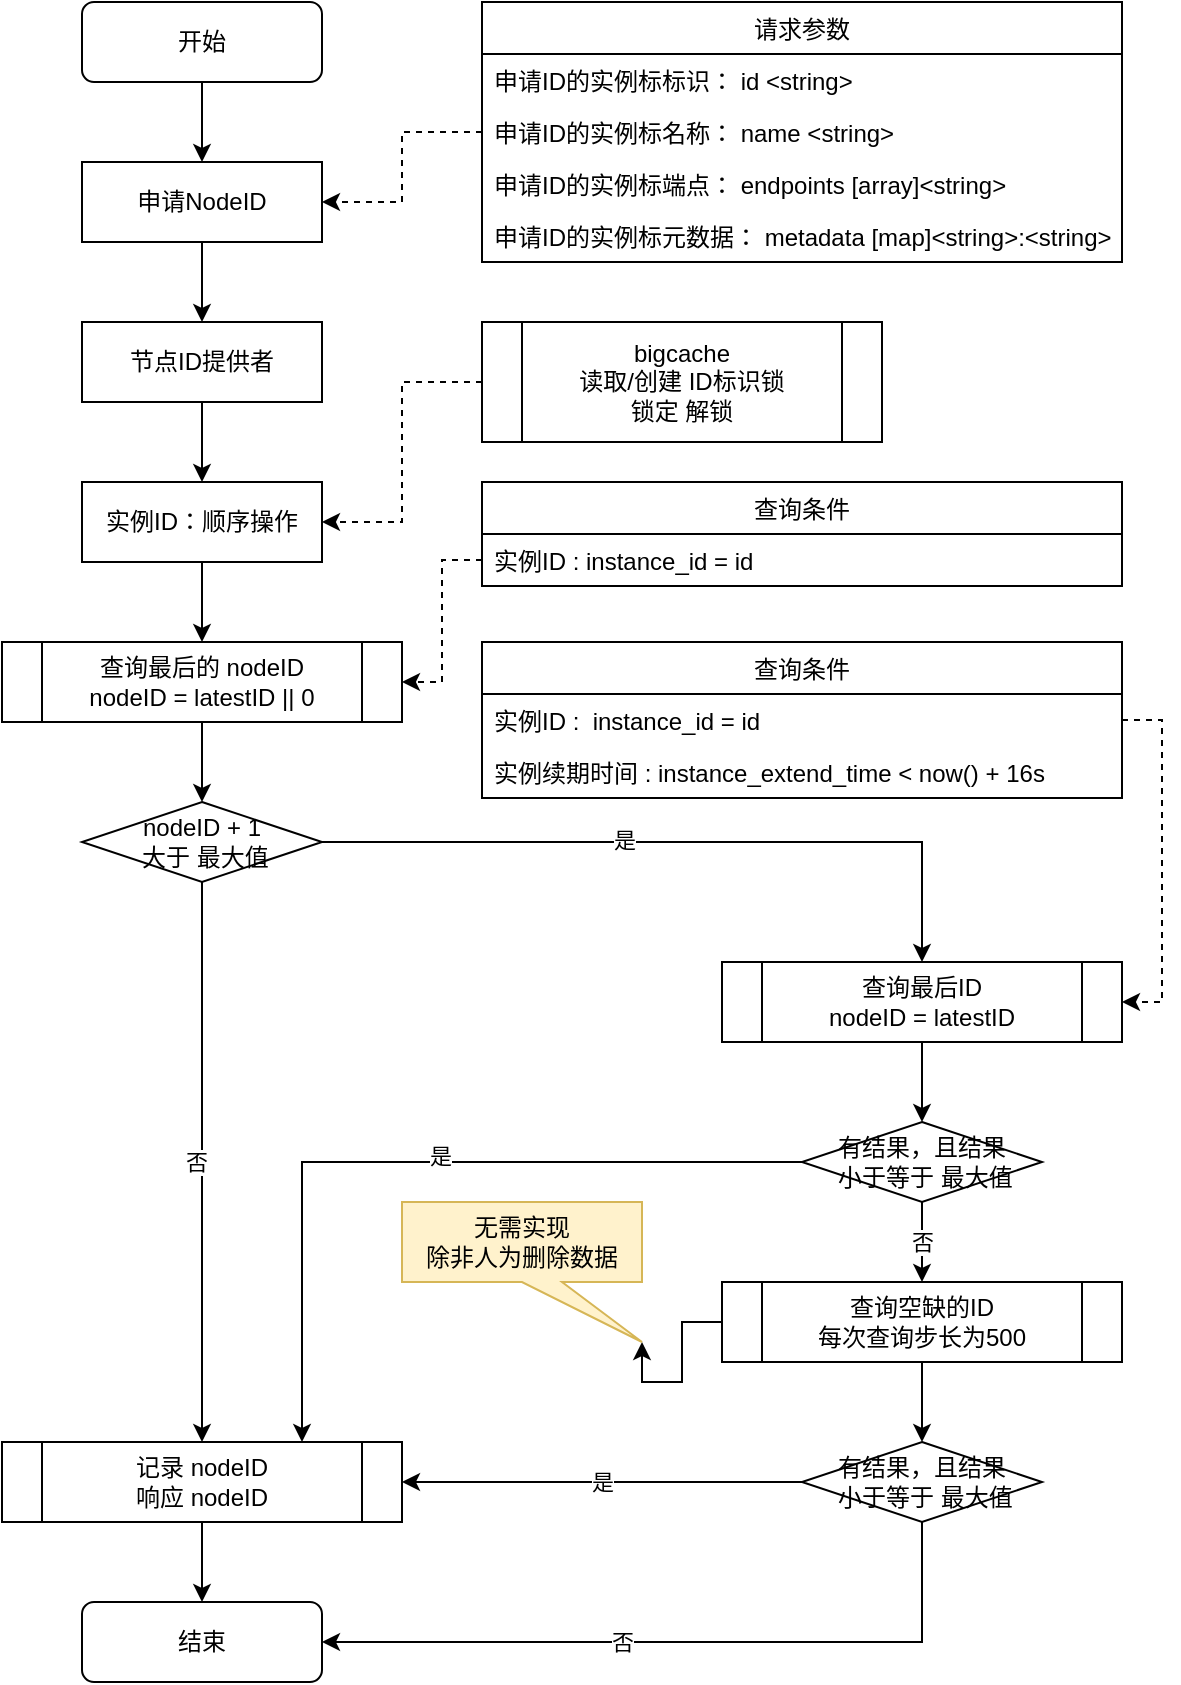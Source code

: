 <mxfile version="20.2.3" type="device"><diagram id="E7k10DQzyjC-WY7CrID5" name="第 1 页"><mxGraphModel dx="946" dy="613" grid="1" gridSize="10" guides="1" tooltips="1" connect="1" arrows="1" fold="1" page="1" pageScale="1" pageWidth="10000" pageHeight="10000" math="0" shadow="0"><root><mxCell id="0"/><mxCell id="1" parent="0"/><mxCell id="rVcsDswaNDjHzWPaBaMH-10" style="edgeStyle=orthogonalEdgeStyle;rounded=0;orthogonalLoop=1;jettySize=auto;html=1;exitX=0.5;exitY=1;exitDx=0;exitDy=0;entryX=0.5;entryY=0;entryDx=0;entryDy=0;" parent="1" source="rVcsDswaNDjHzWPaBaMH-3" target="rVcsDswaNDjHzWPaBaMH-4" edge="1"><mxGeometry relative="1" as="geometry"/></mxCell><mxCell id="rVcsDswaNDjHzWPaBaMH-3" value="开始" style="rounded=1;whiteSpace=wrap;html=1;" parent="1" vertex="1"><mxGeometry x="480" y="80" width="120" height="40" as="geometry"/></mxCell><mxCell id="rVcsDswaNDjHzWPaBaMH-13" style="edgeStyle=orthogonalEdgeStyle;rounded=0;orthogonalLoop=1;jettySize=auto;html=1;exitX=0.5;exitY=1;exitDx=0;exitDy=0;" parent="1" source="rVcsDswaNDjHzWPaBaMH-4" target="rVcsDswaNDjHzWPaBaMH-12" edge="1"><mxGeometry relative="1" as="geometry"/></mxCell><mxCell id="rVcsDswaNDjHzWPaBaMH-4" value="申请NodeID" style="rounded=0;whiteSpace=wrap;html=1;" parent="1" vertex="1"><mxGeometry x="480" y="160" width="120" height="40" as="geometry"/></mxCell><mxCell id="rVcsDswaNDjHzWPaBaMH-5" value="请求参数" style="swimlane;fontStyle=0;childLayout=stackLayout;horizontal=1;startSize=26;fillColor=none;horizontalStack=0;resizeParent=1;resizeParentMax=0;resizeLast=0;collapsible=1;marginBottom=0;" parent="1" vertex="1"><mxGeometry x="680" y="80" width="320" height="130" as="geometry"/></mxCell><mxCell id="rVcsDswaNDjHzWPaBaMH-6" value="申请ID的实例标标识： id &lt;string&gt;" style="text;strokeColor=none;fillColor=none;align=left;verticalAlign=top;spacingLeft=4;spacingRight=4;overflow=hidden;rotatable=0;points=[[0,0.5],[1,0.5]];portConstraint=eastwest;" parent="rVcsDswaNDjHzWPaBaMH-5" vertex="1"><mxGeometry y="26" width="320" height="26" as="geometry"/></mxCell><mxCell id="rVcsDswaNDjHzWPaBaMH-7" value="申请ID的实例标名称： name &lt;string&gt;" style="text;strokeColor=none;fillColor=none;align=left;verticalAlign=top;spacingLeft=4;spacingRight=4;overflow=hidden;rotatable=0;points=[[0,0.5],[1,0.5]];portConstraint=eastwest;" parent="rVcsDswaNDjHzWPaBaMH-5" vertex="1"><mxGeometry y="52" width="320" height="26" as="geometry"/></mxCell><mxCell id="rVcsDswaNDjHzWPaBaMH-8" value="申请ID的实例标端点： endpoints [array]&lt;string&gt;" style="text;strokeColor=none;fillColor=none;align=left;verticalAlign=top;spacingLeft=4;spacingRight=4;overflow=hidden;rotatable=0;points=[[0,0.5],[1,0.5]];portConstraint=eastwest;" parent="rVcsDswaNDjHzWPaBaMH-5" vertex="1"><mxGeometry y="78" width="320" height="26" as="geometry"/></mxCell><mxCell id="rVcsDswaNDjHzWPaBaMH-9" value="申请ID的实例标元数据： metadata [map]&lt;string&gt;:&lt;string&gt;" style="text;strokeColor=none;fillColor=none;align=left;verticalAlign=top;spacingLeft=4;spacingRight=4;overflow=hidden;rotatable=0;points=[[0,0.5],[1,0.5]];portConstraint=eastwest;" parent="rVcsDswaNDjHzWPaBaMH-5" vertex="1"><mxGeometry y="104" width="320" height="26" as="geometry"/></mxCell><mxCell id="rVcsDswaNDjHzWPaBaMH-11" style="edgeStyle=orthogonalEdgeStyle;rounded=0;orthogonalLoop=1;jettySize=auto;html=1;exitX=0;exitY=0.5;exitDx=0;exitDy=0;entryX=1;entryY=0.5;entryDx=0;entryDy=0;dashed=1;" parent="1" source="rVcsDswaNDjHzWPaBaMH-7" target="rVcsDswaNDjHzWPaBaMH-4" edge="1"><mxGeometry relative="1" as="geometry"/></mxCell><mxCell id="rVcsDswaNDjHzWPaBaMH-15" style="edgeStyle=orthogonalEdgeStyle;rounded=0;orthogonalLoop=1;jettySize=auto;html=1;exitX=0.5;exitY=1;exitDx=0;exitDy=0;entryX=0.5;entryY=0;entryDx=0;entryDy=0;" parent="1" source="rVcsDswaNDjHzWPaBaMH-12" target="rVcsDswaNDjHzWPaBaMH-14" edge="1"><mxGeometry relative="1" as="geometry"/></mxCell><mxCell id="rVcsDswaNDjHzWPaBaMH-12" value="节点ID提供者" style="rounded=0;whiteSpace=wrap;html=1;" parent="1" vertex="1"><mxGeometry x="480" y="240" width="120" height="40" as="geometry"/></mxCell><mxCell id="rVcsDswaNDjHzWPaBaMH-61" style="edgeStyle=orthogonalEdgeStyle;rounded=0;orthogonalLoop=1;jettySize=auto;html=1;exitX=0.5;exitY=1;exitDx=0;exitDy=0;entryX=0.5;entryY=0;entryDx=0;entryDy=0;" parent="1" source="rVcsDswaNDjHzWPaBaMH-14" target="rVcsDswaNDjHzWPaBaMH-29" edge="1"><mxGeometry relative="1" as="geometry"/></mxCell><mxCell id="rVcsDswaNDjHzWPaBaMH-14" value="实例ID：顺序操作" style="rounded=0;whiteSpace=wrap;html=1;" parent="1" vertex="1"><mxGeometry x="480" y="320" width="120" height="40" as="geometry"/></mxCell><mxCell id="rVcsDswaNDjHzWPaBaMH-28" style="edgeStyle=orthogonalEdgeStyle;rounded=0;orthogonalLoop=1;jettySize=auto;html=1;exitX=0;exitY=0.5;exitDx=0;exitDy=0;entryX=1;entryY=0.5;entryDx=0;entryDy=0;dashed=1;" parent="1" source="rVcsDswaNDjHzWPaBaMH-27" target="rVcsDswaNDjHzWPaBaMH-14" edge="1"><mxGeometry relative="1" as="geometry"/></mxCell><mxCell id="rVcsDswaNDjHzWPaBaMH-27" value="bigcache&lt;br&gt;读取/创建 ID标识锁&lt;br&gt;锁定 解锁" style="shape=process;whiteSpace=wrap;html=1;backgroundOutline=1;" parent="1" vertex="1"><mxGeometry x="680" y="240" width="200" height="60" as="geometry"/></mxCell><mxCell id="rVcsDswaNDjHzWPaBaMH-63" style="edgeStyle=orthogonalEdgeStyle;rounded=0;orthogonalLoop=1;jettySize=auto;html=1;exitX=0.5;exitY=1;exitDx=0;exitDy=0;" parent="1" source="rVcsDswaNDjHzWPaBaMH-29" target="rVcsDswaNDjHzWPaBaMH-62" edge="1"><mxGeometry relative="1" as="geometry"/></mxCell><mxCell id="rVcsDswaNDjHzWPaBaMH-29" value="查询最后的 nodeID&lt;br&gt;nodeID = latestID || 0" style="shape=process;whiteSpace=wrap;html=1;backgroundOutline=1;" parent="1" vertex="1"><mxGeometry x="440" y="400" width="200" height="40" as="geometry"/></mxCell><mxCell id="rVcsDswaNDjHzWPaBaMH-30" value="查询条件" style="swimlane;fontStyle=0;childLayout=stackLayout;horizontal=1;startSize=26;fillColor=none;horizontalStack=0;resizeParent=1;resizeParentMax=0;resizeLast=0;collapsible=1;marginBottom=0;" parent="1" vertex="1"><mxGeometry x="680" y="320" width="320" height="52" as="geometry"/></mxCell><mxCell id="rVcsDswaNDjHzWPaBaMH-31" value="实例ID : instance_id = id" style="text;strokeColor=none;fillColor=none;align=left;verticalAlign=top;spacingLeft=4;spacingRight=4;overflow=hidden;rotatable=0;points=[[0,0.5],[1,0.5]];portConstraint=eastwest;" parent="rVcsDswaNDjHzWPaBaMH-30" vertex="1"><mxGeometry y="26" width="320" height="26" as="geometry"/></mxCell><mxCell id="rVcsDswaNDjHzWPaBaMH-35" style="edgeStyle=orthogonalEdgeStyle;rounded=0;orthogonalLoop=1;jettySize=auto;html=1;exitX=0;exitY=0.5;exitDx=0;exitDy=0;entryX=1;entryY=0.5;entryDx=0;entryDy=0;dashed=1;" parent="1" source="rVcsDswaNDjHzWPaBaMH-31" target="rVcsDswaNDjHzWPaBaMH-29" edge="1"><mxGeometry relative="1" as="geometry"/></mxCell><mxCell id="rVcsDswaNDjHzWPaBaMH-65" style="edgeStyle=orthogonalEdgeStyle;rounded=0;orthogonalLoop=1;jettySize=auto;html=1;exitX=0.5;exitY=1;exitDx=0;exitDy=0;entryX=0.5;entryY=0;entryDx=0;entryDy=0;" parent="1" source="rVcsDswaNDjHzWPaBaMH-62" target="rVcsDswaNDjHzWPaBaMH-64" edge="1"><mxGeometry relative="1" as="geometry"/></mxCell><mxCell id="rVcsDswaNDjHzWPaBaMH-66" value="否" style="edgeLabel;html=1;align=center;verticalAlign=middle;resizable=0;points=[];" parent="rVcsDswaNDjHzWPaBaMH-65" vertex="1" connectable="0"><mxGeometry y="-3" relative="1" as="geometry"><mxPoint as="offset"/></mxGeometry></mxCell><mxCell id="rVcsDswaNDjHzWPaBaMH-68" style="edgeStyle=orthogonalEdgeStyle;rounded=0;orthogonalLoop=1;jettySize=auto;html=1;exitX=1;exitY=0.5;exitDx=0;exitDy=0;" parent="1" source="rVcsDswaNDjHzWPaBaMH-62" target="rVcsDswaNDjHzWPaBaMH-67" edge="1"><mxGeometry relative="1" as="geometry"/></mxCell><mxCell id="rVcsDswaNDjHzWPaBaMH-69" value="是" style="edgeLabel;html=1;align=center;verticalAlign=middle;resizable=0;points=[];" parent="rVcsDswaNDjHzWPaBaMH-68" vertex="1" connectable="0"><mxGeometry x="-0.163" y="1" relative="1" as="geometry"><mxPoint as="offset"/></mxGeometry></mxCell><mxCell id="rVcsDswaNDjHzWPaBaMH-62" value="nodeID + 1&lt;br&gt;&amp;nbsp;大于 最大值" style="rhombus;whiteSpace=wrap;html=1;" parent="1" vertex="1"><mxGeometry x="480" y="480" width="120" height="40" as="geometry"/></mxCell><mxCell id="rVcsDswaNDjHzWPaBaMH-80" style="edgeStyle=orthogonalEdgeStyle;rounded=0;orthogonalLoop=1;jettySize=auto;html=1;exitX=0.5;exitY=1;exitDx=0;exitDy=0;" parent="1" source="rVcsDswaNDjHzWPaBaMH-64" target="rVcsDswaNDjHzWPaBaMH-76" edge="1"><mxGeometry relative="1" as="geometry"/></mxCell><mxCell id="rVcsDswaNDjHzWPaBaMH-64" value="记录 nodeID&lt;br&gt;响应 nodeID" style="shape=process;whiteSpace=wrap;html=1;backgroundOutline=1;" parent="1" vertex="1"><mxGeometry x="440" y="800" width="200" height="40" as="geometry"/></mxCell><mxCell id="rVcsDswaNDjHzWPaBaMH-77" style="edgeStyle=orthogonalEdgeStyle;rounded=0;orthogonalLoop=1;jettySize=auto;html=1;exitX=0.5;exitY=1;exitDx=0;exitDy=0;entryX=0.5;entryY=0;entryDx=0;entryDy=0;" parent="1" source="rVcsDswaNDjHzWPaBaMH-67" target="rVcsDswaNDjHzWPaBaMH-70" edge="1"><mxGeometry relative="1" as="geometry"/></mxCell><mxCell id="rVcsDswaNDjHzWPaBaMH-67" value="查询最后ID&lt;br&gt;nodeID = latestID" style="shape=process;whiteSpace=wrap;html=1;backgroundOutline=1;" parent="1" vertex="1"><mxGeometry x="800" y="560" width="200" height="40" as="geometry"/></mxCell><mxCell id="rVcsDswaNDjHzWPaBaMH-78" style="edgeStyle=orthogonalEdgeStyle;rounded=0;orthogonalLoop=1;jettySize=auto;html=1;exitX=0;exitY=0.5;exitDx=0;exitDy=0;entryX=0.75;entryY=0;entryDx=0;entryDy=0;" parent="1" source="rVcsDswaNDjHzWPaBaMH-70" target="rVcsDswaNDjHzWPaBaMH-64" edge="1"><mxGeometry relative="1" as="geometry"/></mxCell><mxCell id="rVcsDswaNDjHzWPaBaMH-79" value="是" style="edgeLabel;html=1;align=center;verticalAlign=middle;resizable=0;points=[];" parent="rVcsDswaNDjHzWPaBaMH-78" vertex="1" connectable="0"><mxGeometry x="-0.065" y="-3" relative="1" as="geometry"><mxPoint x="1" as="offset"/></mxGeometry></mxCell><mxCell id="rVcsDswaNDjHzWPaBaMH-83" value="否" style="edgeStyle=orthogonalEdgeStyle;rounded=0;orthogonalLoop=1;jettySize=auto;html=1;exitX=0.5;exitY=1;exitDx=0;exitDy=0;" parent="1" source="rVcsDswaNDjHzWPaBaMH-70" target="rVcsDswaNDjHzWPaBaMH-82" edge="1"><mxGeometry relative="1" as="geometry"/></mxCell><mxCell id="rVcsDswaNDjHzWPaBaMH-70" value="有结果，且结果&lt;br&gt;&amp;nbsp;小于等于 最大值" style="rhombus;whiteSpace=wrap;html=1;" parent="1" vertex="1"><mxGeometry x="840" y="640" width="120" height="40" as="geometry"/></mxCell><mxCell id="rVcsDswaNDjHzWPaBaMH-71" value="查询条件" style="swimlane;fontStyle=0;childLayout=stackLayout;horizontal=1;startSize=26;fillColor=none;horizontalStack=0;resizeParent=1;resizeParentMax=0;resizeLast=0;collapsible=1;marginBottom=0;" parent="1" vertex="1"><mxGeometry x="680" y="400" width="320" height="78" as="geometry"/></mxCell><mxCell id="rVcsDswaNDjHzWPaBaMH-72" value="实例ID :  instance_id = id" style="text;strokeColor=none;fillColor=none;align=left;verticalAlign=top;spacingLeft=4;spacingRight=4;overflow=hidden;rotatable=0;points=[[0,0.5],[1,0.5]];portConstraint=eastwest;" parent="rVcsDswaNDjHzWPaBaMH-71" vertex="1"><mxGeometry y="26" width="320" height="26" as="geometry"/></mxCell><mxCell id="rVcsDswaNDjHzWPaBaMH-73" value="实例续期时间 : instance_extend_time &lt; now() + 16s" style="text;strokeColor=none;fillColor=none;align=left;verticalAlign=top;spacingLeft=4;spacingRight=4;overflow=hidden;rotatable=0;points=[[0,0.5],[1,0.5]];portConstraint=eastwest;" parent="rVcsDswaNDjHzWPaBaMH-71" vertex="1"><mxGeometry y="52" width="320" height="26" as="geometry"/></mxCell><mxCell id="rVcsDswaNDjHzWPaBaMH-75" style="edgeStyle=orthogonalEdgeStyle;rounded=0;orthogonalLoop=1;jettySize=auto;html=1;exitX=1;exitY=0.5;exitDx=0;exitDy=0;entryX=1;entryY=0.5;entryDx=0;entryDy=0;dashed=1;" parent="1" source="rVcsDswaNDjHzWPaBaMH-72" target="rVcsDswaNDjHzWPaBaMH-67" edge="1"><mxGeometry relative="1" as="geometry"/></mxCell><mxCell id="rVcsDswaNDjHzWPaBaMH-76" value="结束" style="rounded=1;whiteSpace=wrap;html=1;" parent="1" vertex="1"><mxGeometry x="480" y="880" width="120" height="40" as="geometry"/></mxCell><mxCell id="rVcsDswaNDjHzWPaBaMH-85" style="edgeStyle=orthogonalEdgeStyle;rounded=0;orthogonalLoop=1;jettySize=auto;html=1;exitX=0.5;exitY=1;exitDx=0;exitDy=0;entryX=0.5;entryY=0;entryDx=0;entryDy=0;" parent="1" source="rVcsDswaNDjHzWPaBaMH-82" target="rVcsDswaNDjHzWPaBaMH-84" edge="1"><mxGeometry relative="1" as="geometry"/></mxCell><mxCell id="rVcsDswaNDjHzWPaBaMH-91" style="edgeStyle=orthogonalEdgeStyle;rounded=0;orthogonalLoop=1;jettySize=auto;html=1;exitX=0;exitY=0.5;exitDx=0;exitDy=0;entryX=0;entryY=0;entryDx=120;entryDy=70;entryPerimeter=0;" parent="1" source="rVcsDswaNDjHzWPaBaMH-82" target="rVcsDswaNDjHzWPaBaMH-90" edge="1"><mxGeometry relative="1" as="geometry"/></mxCell><mxCell id="rVcsDswaNDjHzWPaBaMH-82" value="查询空缺的ID&lt;br&gt;每次查询步长为500" style="shape=process;whiteSpace=wrap;html=1;backgroundOutline=1;" parent="1" vertex="1"><mxGeometry x="800" y="720" width="200" height="40" as="geometry"/></mxCell><mxCell id="rVcsDswaNDjHzWPaBaMH-86" value="是" style="edgeStyle=orthogonalEdgeStyle;rounded=0;orthogonalLoop=1;jettySize=auto;html=1;exitX=0;exitY=0.5;exitDx=0;exitDy=0;" parent="1" source="rVcsDswaNDjHzWPaBaMH-84" target="rVcsDswaNDjHzWPaBaMH-64" edge="1"><mxGeometry relative="1" as="geometry"/></mxCell><mxCell id="rVcsDswaNDjHzWPaBaMH-87" value="否" style="edgeStyle=orthogonalEdgeStyle;rounded=0;orthogonalLoop=1;jettySize=auto;html=1;exitX=0.5;exitY=1;exitDx=0;exitDy=0;entryX=1;entryY=0.5;entryDx=0;entryDy=0;" parent="1" source="rVcsDswaNDjHzWPaBaMH-84" target="rVcsDswaNDjHzWPaBaMH-76" edge="1"><mxGeometry x="0.167" relative="1" as="geometry"><mxPoint as="offset"/></mxGeometry></mxCell><mxCell id="rVcsDswaNDjHzWPaBaMH-84" value="有结果，且结果&lt;br&gt;&amp;nbsp;小于等于 最大值" style="rhombus;whiteSpace=wrap;html=1;" parent="1" vertex="1"><mxGeometry x="840" y="800" width="120" height="40" as="geometry"/></mxCell><mxCell id="rVcsDswaNDjHzWPaBaMH-90" value="无需实现&lt;br&gt;除非人为删除数据" style="shape=callout;whiteSpace=wrap;html=1;perimeter=calloutPerimeter;position2=1;fillColor=#fff2cc;strokeColor=#d6b656;" parent="1" vertex="1"><mxGeometry x="640" y="680" width="120" height="70" as="geometry"/></mxCell></root></mxGraphModel></diagram></mxfile>
